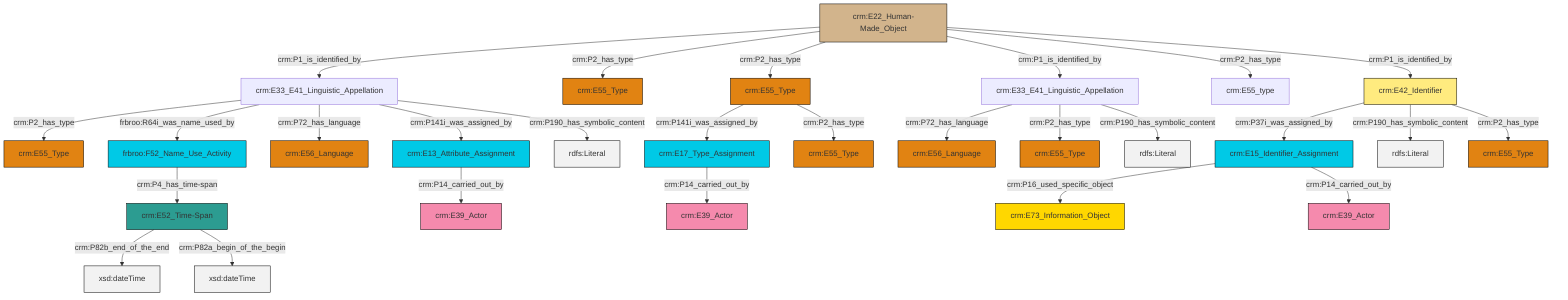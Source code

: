 graph TD
classDef Literal fill:#f2f2f2,stroke:#000000;
classDef CRM_Entity fill:#FFFFFF,stroke:#000000;
classDef Temporal_Entity fill:#00C9E6, stroke:#000000;
classDef Type fill:#E18312, stroke:#000000;
classDef Time-Span fill:#2C9C91, stroke:#000000;
classDef Appellation fill:#FFEB7F, stroke:#000000;
classDef Place fill:#008836, stroke:#000000;
classDef Persistent_Item fill:#B266B2, stroke:#000000;
classDef Conceptual_Object fill:#FFD700, stroke:#000000;
classDef Physical_Thing fill:#D2B48C, stroke:#000000;
classDef Actor fill:#f58aad, stroke:#000000;
classDef PC_Classes fill:#4ce600, stroke:#000000;
classDef Multi fill:#cccccc,stroke:#000000;

4["crm:E42_Identifier"]:::Appellation -->|crm:P37i_was_assigned_by| 5["crm:E15_Identifier_Assignment"]:::Temporal_Entity
6["crm:E13_Attribute_Assignment"]:::Temporal_Entity -->|crm:P14_carried_out_by| 7["crm:E39_Actor"]:::Actor
8["crm:E55_Type"]:::Type -->|crm:P141i_was_assigned_by| 0["crm:E17_Type_Assignment"]:::Temporal_Entity
0["crm:E17_Type_Assignment"]:::Temporal_Entity -->|crm:P14_carried_out_by| 13["crm:E39_Actor"]:::Actor
16["crm:E22_Human-Made_Object"]:::Physical_Thing -->|crm:P1_is_identified_by| 2["crm:E33_E41_Linguistic_Appellation"]:::Default
16["crm:E22_Human-Made_Object"]:::Physical_Thing -->|crm:P2_has_type| 17["crm:E55_Type"]:::Type
2["crm:E33_E41_Linguistic_Appellation"]:::Default -->|crm:P2_has_type| 18["crm:E55_Type"]:::Type
16["crm:E22_Human-Made_Object"]:::Physical_Thing -->|crm:P2_has_type| 8["crm:E55_Type"]:::Type
2["crm:E33_E41_Linguistic_Appellation"]:::Default -->|frbroo:R64i_was_name_used_by| 23["frbroo:F52_Name_Use_Activity"]:::Temporal_Entity
4["crm:E42_Identifier"]:::Appellation -->|crm:P190_has_symbolic_content| 26[rdfs:Literal]:::Literal
2["crm:E33_E41_Linguistic_Appellation"]:::Default -->|crm:P72_has_language| 27["crm:E56_Language"]:::Type
16["crm:E22_Human-Made_Object"]:::Physical_Thing -->|crm:P1_is_identified_by| 28["crm:E33_E41_Linguistic_Appellation"]:::Default
4["crm:E42_Identifier"]:::Appellation -->|crm:P2_has_type| 29["crm:E55_Type"]:::Type
23["frbroo:F52_Name_Use_Activity"]:::Temporal_Entity -->|crm:P4_has_time-span| 31["crm:E52_Time-Span"]:::Time-Span
2["crm:E33_E41_Linguistic_Appellation"]:::Default -->|crm:P141i_was_assigned_by| 6["crm:E13_Attribute_Assignment"]:::Temporal_Entity
2["crm:E33_E41_Linguistic_Appellation"]:::Default -->|crm:P190_has_symbolic_content| 33[rdfs:Literal]:::Literal
16["crm:E22_Human-Made_Object"]:::Physical_Thing -->|crm:P2_has_type| 34["crm:E55_type"]:::Default
5["crm:E15_Identifier_Assignment"]:::Temporal_Entity -->|crm:P16_used_specific_object| 35["crm:E73_Information_Object"]:::Conceptual_Object
31["crm:E52_Time-Span"]:::Time-Span -->|crm:P82b_end_of_the_end| 39[xsd:dateTime]:::Literal
8["crm:E55_Type"]:::Type -->|crm:P2_has_type| 9["crm:E55_Type"]:::Type
28["crm:E33_E41_Linguistic_Appellation"]:::Default -->|crm:P72_has_language| 11["crm:E56_Language"]:::Type
5["crm:E15_Identifier_Assignment"]:::Temporal_Entity -->|crm:P14_carried_out_by| 36["crm:E39_Actor"]:::Actor
16["crm:E22_Human-Made_Object"]:::Physical_Thing -->|crm:P1_is_identified_by| 4["crm:E42_Identifier"]:::Appellation
28["crm:E33_E41_Linguistic_Appellation"]:::Default -->|crm:P2_has_type| 14["crm:E55_Type"]:::Type
31["crm:E52_Time-Span"]:::Time-Span -->|crm:P82a_begin_of_the_begin| 43[xsd:dateTime]:::Literal
28["crm:E33_E41_Linguistic_Appellation"]:::Default -->|crm:P190_has_symbolic_content| 49[rdfs:Literal]:::Literal